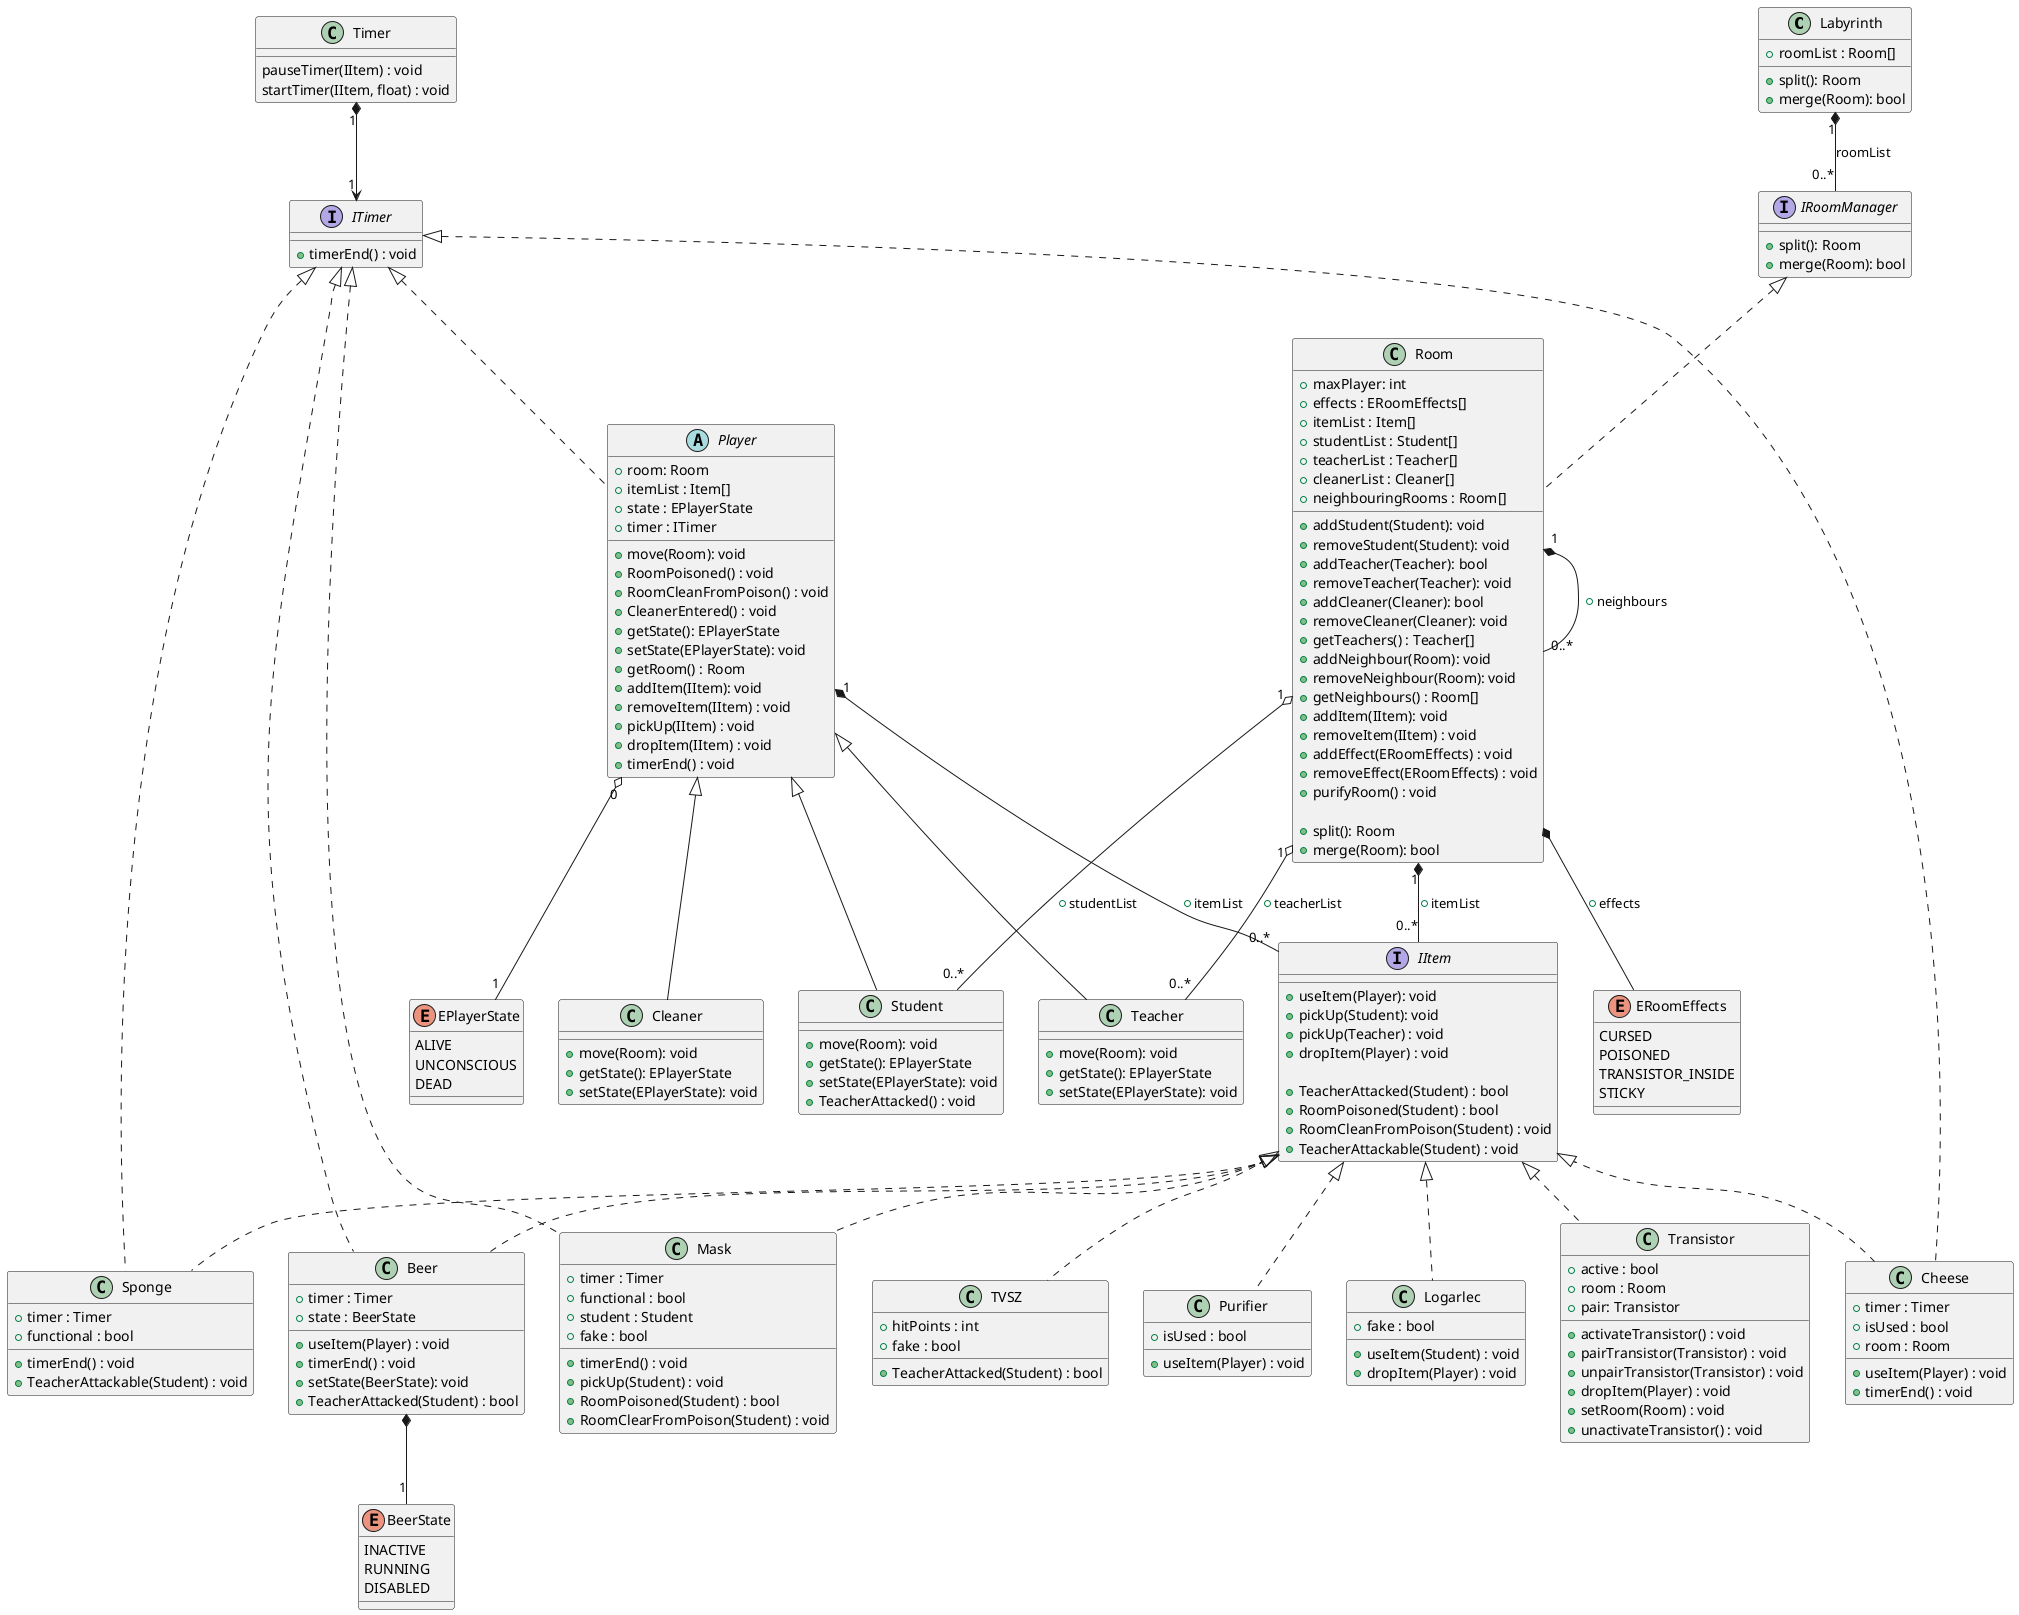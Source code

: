 @startuml UML

class Labyrinth {
    +roomList : Room[]

    + split(): Room
    + merge(Room): bool
}

Labyrinth "1" *-- "0..*" IRoomManager: roomList

interface IRoomManager {
    + split(): Room
    + merge(Room): bool
}

class Room implements IRoomManager {
    + maxPlayer: int
    + effects : ERoomEffects[]
    + itemList : Item[]
    + studentList : Student[]
    + teacherList : Teacher[]
    + cleanerList : Cleaner[]
    + neighbouringRooms : Room[]

    + addStudent(Student): void
    + removeStudent(Student): void
    + addTeacher(Teacher): bool
    + removeTeacher(Teacher): void
    + addCleaner(Cleaner): bool
    + removeCleaner(Cleaner): void
    + getTeachers() : Teacher[]
    + addNeighbour(Room): void
    + removeNeighbour(Room): void
    + getNeighbours() : Room[]
    + addItem(IItem): void
    + removeItem(IItem) : void
    + addEffect(ERoomEffects) : void
    + removeEffect(ERoomEffects) : void
    + purifyRoom() : void

    + split(): Room
    + merge(Room): bool
}

Room "1" o-- "0..*" Student: + studentList
Room "1" o-- "0..*" Teacher: + teacherList
Room "1" *-- "0..*" Room: + neighbours
Room "1" *-- "0..*" IItem: + itemList
Room *-- ERoomEffects: + effects


enum EPlayerState {
    ALIVE
    UNCONSCIOUS
    DEAD
}

abstract class Player implements ITimer{
    + room: Room
    + itemList : Item[]
    + state : EPlayerState
    + timer : ITimer

    + move(Room): void
    + RoomPoisoned() : void
    + RoomCleanFromPoison() : void
    + CleanerEntered() : void
    + getState(): EPlayerState
    + setState(EPlayerState): void
    + getRoom() : Room
    + addItem(IItem): void
    + removeItem(IItem) : void
    + pickUp(IItem) : void
    + dropItem(IItem) : void
    + timerEnd() : void
}

Player "0" o-- "1" EPlayerState
Player "1" *-- "0..*" IItem: + itemList

interface IItem {
    + useItem(Player): void
    + pickUp(Student): void
    + pickUp(Teacher) : void
    + dropItem(Player) : void

    + TeacherAttacked(Student) : bool
    + RoomPoisoned(Student) : bool
    + RoomCleanFromPoison(Student) : void
    + TeacherAttackable(Student) : void
}

class Teacher extends Player {
    + move(Room): void
    + getState(): EPlayerState
    + setState(EPlayerState): void
}

class Student extends Player {
    + move(Room): void
    + getState(): EPlayerState
    + setState(EPlayerState): void
    + TeacherAttacked() : void
}

class Cleaner extends Player {
    + move(Room): void
    + getState(): EPlayerState
    + setState(EPlayerState): void
}

enum ERoomEffects {
    CURSED
    POISONED
    TRANSISTOR_INSIDE
    STICKY
}

interface ITimer {
    + timerEnd() : void
}

class TVSZ implements IItem {
    + hitPoints : int
    + fake : bool

    + TeacherAttacked(Student) : bool
}

class Transistor implements IItem  {
    + active : bool
    + room : Room
    + pair: Transistor

    + activateTransistor() : void
    + pairTransistor(Transistor) : void
    + unpairTransistor(Transistor) : void
    + dropItem(Player) : void
    + setRoom(Room) : void
    + unactivateTransistor() : void
}

enum BeerState {
    INACTIVE
    RUNNING
    DISABLED
}

class Beer implements IItem, ITimer {
    + timer : Timer
    + state : BeerState
    
    + useItem(Player) : void
    + timerEnd() : void
    + setState(BeerState): void
    + TeacherAttacked(Student) : bool
}
Beer *-- "1" BeerState

class Mask implements IItem, ITimer  {
    + timer : Timer
    + functional : bool
    + student : Student
    + fake : bool

    + timerEnd() : void
    + pickUp(Student) : void
    + RoomPoisoned(Student) : bool
    + RoomClearFromPoison(Student) : void

}

class Sponge implements IItem, ITimer {
    + timer : Timer
    + functional : bool

    + timerEnd() : void
    + TeacherAttackable(Student) : void
}

class Cheese implements IItem, ITimer {
    + timer : Timer
    + isUsed : bool
    + room : Room
    
    + useItem(Player) : void
    + timerEnd() : void
}

class Purifier implements IItem {
    + isUsed : bool

    + useItem(Player) : void
}

class Logarlec  implements IItem  {
    + fake : bool

    + useItem(Student) : void
    + dropItem(Player) : void
}

class Timer {
    pauseTimer(IItem) : void
    startTimer(IItem, float) : void
}
Timer "1"*--> "1" ITimer


@enduml
